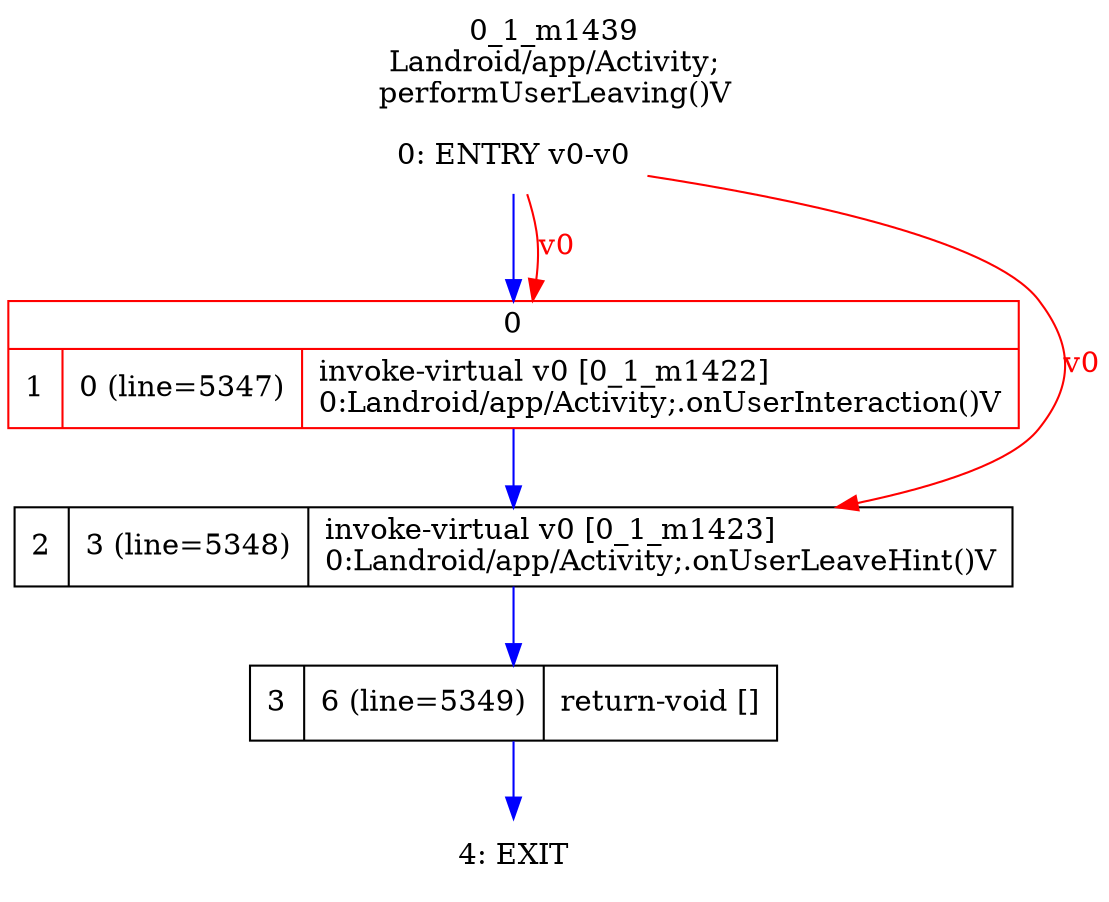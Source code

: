 digraph G {
rankdir=UD;
labelloc=t;
label="0_1_m1439\nLandroid/app/Activity;
performUserLeaving()V";
0[label="0: ENTRY v0-v0",shape=plaintext];
1[label="{0|{1|0 (line=5347)|invoke-virtual v0 [0_1_m1422]\l0:Landroid/app/Activity;.onUserInteraction()V\l}}",shape=record,URL="0_1_m1422.dot", color=red];
2[label="2|3 (line=5348)|invoke-virtual v0 [0_1_m1423]\l0:Landroid/app/Activity;.onUserLeaveHint()V\l",shape=record,URL="0_1_m1423.dot"];
3[label="3|6 (line=5349)|return-void []\l",shape=record];
4[label="4: EXIT",shape=plaintext];
0->1 [color=blue, fontcolor=blue,weight=100, taillabel=""];
1->2 [color=blue, fontcolor=blue,weight=100, taillabel=""];
2->3 [color=blue, fontcolor=blue,weight=100, taillabel=""];
3->4 [color=blue, fontcolor=blue,weight=100, taillabel=""];
0->1 [color=red, fontcolor=red, label="v0"];
0->2 [color=red, fontcolor=red, label="v0"];
}
